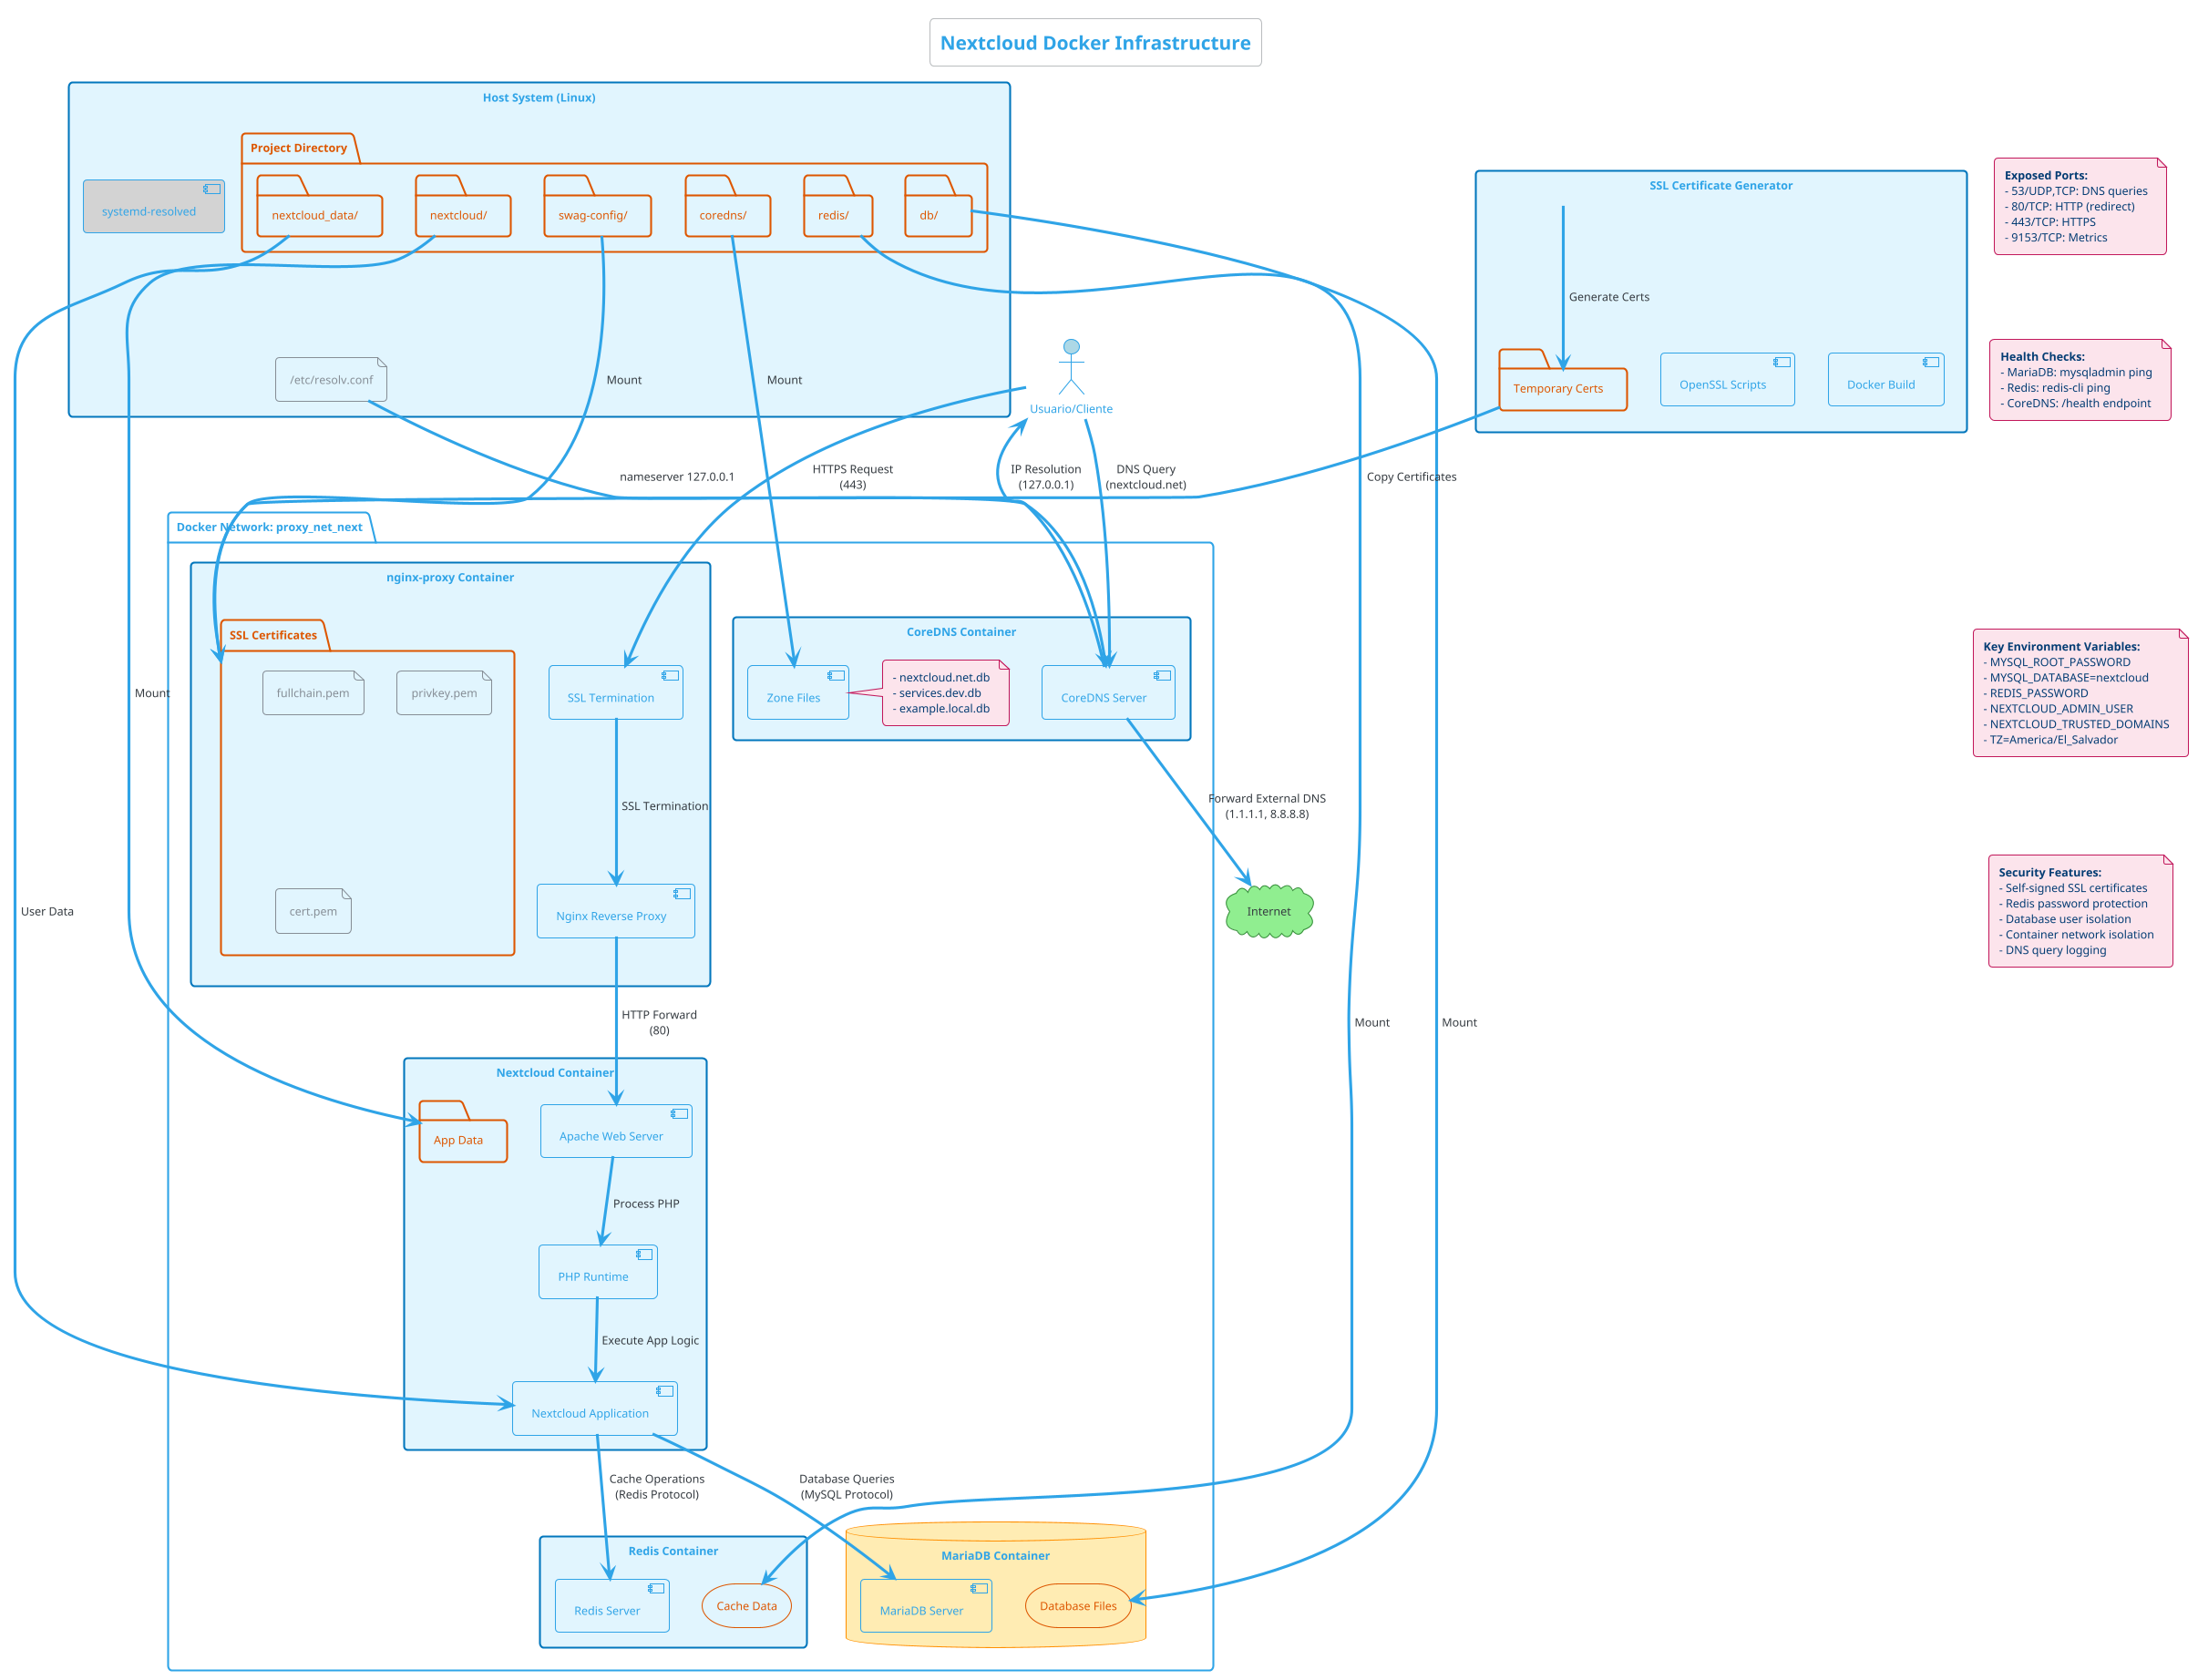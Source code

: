 @startuml Nextcloud Infrastructure
!theme cerulean-outline
!define RECTANGLE_COLOR #E1F5FE
!define DATABASE_COLOR #FFECB3
!define NETWORK_COLOR #E8F5E8
!define SECURITY_COLOR #FCE4EC

title Nextcloud Docker Infrastructure

skinparam rectangle {
    BackgroundColor RECTANGLE_COLOR
    BorderColor #0277BD
}

skinparam database {
    BackgroundColor DATABASE_COLOR
    BorderColor #FF8F00
}

skinparam cloud {
    BackgroundColor NETWORK_COLOR
    BorderColor #388E3C
}

skinparam note {
    BackgroundColor SECURITY_COLOR
    BorderColor #C2185B
}

' External actors
actor "Usuario/Cliente" as user #lightblue
cloud "Internet" as internet #lightgreen

' Network layer
package "Docker Network: proxy_net_next" as network {
    
    ' DNS Service
    rectangle "CoreDNS Container" as coredns {
        component "CoreDNS Server" as dns_server
        component "Zone Files" as zones
        note right of zones
            - nextcloud.net.db
            - services.dev.db
            - example.local.db
        end note
    }
    
    ' SSL/Proxy layer
    rectangle "nginx-proxy Container" as nginx {
        component "Nginx Reverse Proxy" as proxy
        component "SSL Termination" as ssl
        folder "SSL Certificates" as certs {
            file "fullchain.pem"
            file "privkey.pem"
            file "cert.pem"
        }
    }
    
    ' Application layer
    rectangle "Nextcloud Container" as nc_app {
        component "Apache Web Server" as apache
        component "PHP Runtime" as php
        component "Nextcloud Application" as nextcloud_core
        folder "App Data" as app_data
    }
    
    ' Database layer
    database "MariaDB Container" as mariadb {
        component "MariaDB Server" as db_server
        storage "Database Files" as db_files
    }
    
    ' Cache layer
    rectangle "Redis Container" as redis {
        component "Redis Server" as redis_server
        storage "Cache Data" as cache_data
    }
}

' Host system
rectangle "Host System (Linux)" as host {
    file "/etc/resolv.conf" as resolv
    folder "Project Directory" as project_dir {
        folder "nextcloud/" as nc_vol
        folder "nextcloud_data/" as nc_data_vol
        folder "db/" as db_vol
        folder "redis/" as redis_vol
        folder "swag-config/" as ssl_vol
        folder "coredns/" as dns_vol
    }
    component "systemd-resolved" as systemd_dns #lightgray
}

' Port mappings
note as ports
    **Exposed Ports:**
    - 53/UDP,TCP: DNS queries
    - 80/TCP: HTTP (redirect)
    - 443/TCP: HTTPS
    - 9153/TCP: Metrics
end note

' SSL Certificate generation
rectangle "SSL Certificate Generator" as ssl_gen {
    component "Docker Build" as docker_build
    component "OpenSSL Scripts" as openssl
    folder "Temporary Certs" as temp_certs
}

' Connection flows
user --> dns_server : DNS Query\n(nextcloud.net)
dns_server --> user : IP Resolution\n(127.0.0.1)

user --> ssl : HTTPS Request\n(443)
ssl --> proxy : SSL Termination
proxy --> apache : HTTP Forward\n(80)

apache --> php : Process PHP
php --> nextcloud_core : Execute App Logic
nextcloud_core --> db_server : Database Queries\n(MySQL Protocol)
nextcloud_core --> redis_server : Cache Operations\n(Redis Protocol)

' DNS forwarding
dns_server --> internet : Forward External DNS\n(1.1.1.1, 8.8.8.8)

' Volume mounts
nc_vol --> app_data : Mount
nc_data_vol --> nextcloud_core : User Data
db_vol --> db_files : Mount
redis_vol --> cache_data : Mount
ssl_vol --> certs : Mount
dns_vol --> zones : Mount

' SSL certificate flow
ssl_gen --> temp_certs : Generate Certs
temp_certs --> certs : Copy Certificates

' System DNS configuration
resolv --> dns_server : nameserver 127.0.0.1
systemd_dns -[hidden]-> resolv : Disabled

' Health checks
note as health
    **Health Checks:**
    - MariaDB: mysqladmin ping
    - Redis: redis-cli ping
    - CoreDNS: /health endpoint
end note

' Environment variables
note as env_vars
    **Key Environment Variables:**
    - MYSQL_ROOT_PASSWORD
    - MYSQL_DATABASE=nextcloud
    - REDIS_PASSWORD
    - NEXTCLOUD_ADMIN_USER
    - NEXTCLOUD_TRUSTED_DOMAINS
    - TZ=America/El_Salvador
end note

' Security notes
note as security
    **Security Features:**
    - Self-signed SSL certificates
    - Redis password protection
    - Database user isolation
    - Container network isolation
    - DNS query logging
end note

' Legends and positioning
ports -[hidden]- health
health -[hidden]- env_vars
env_vars -[hidden]- security

@enduml